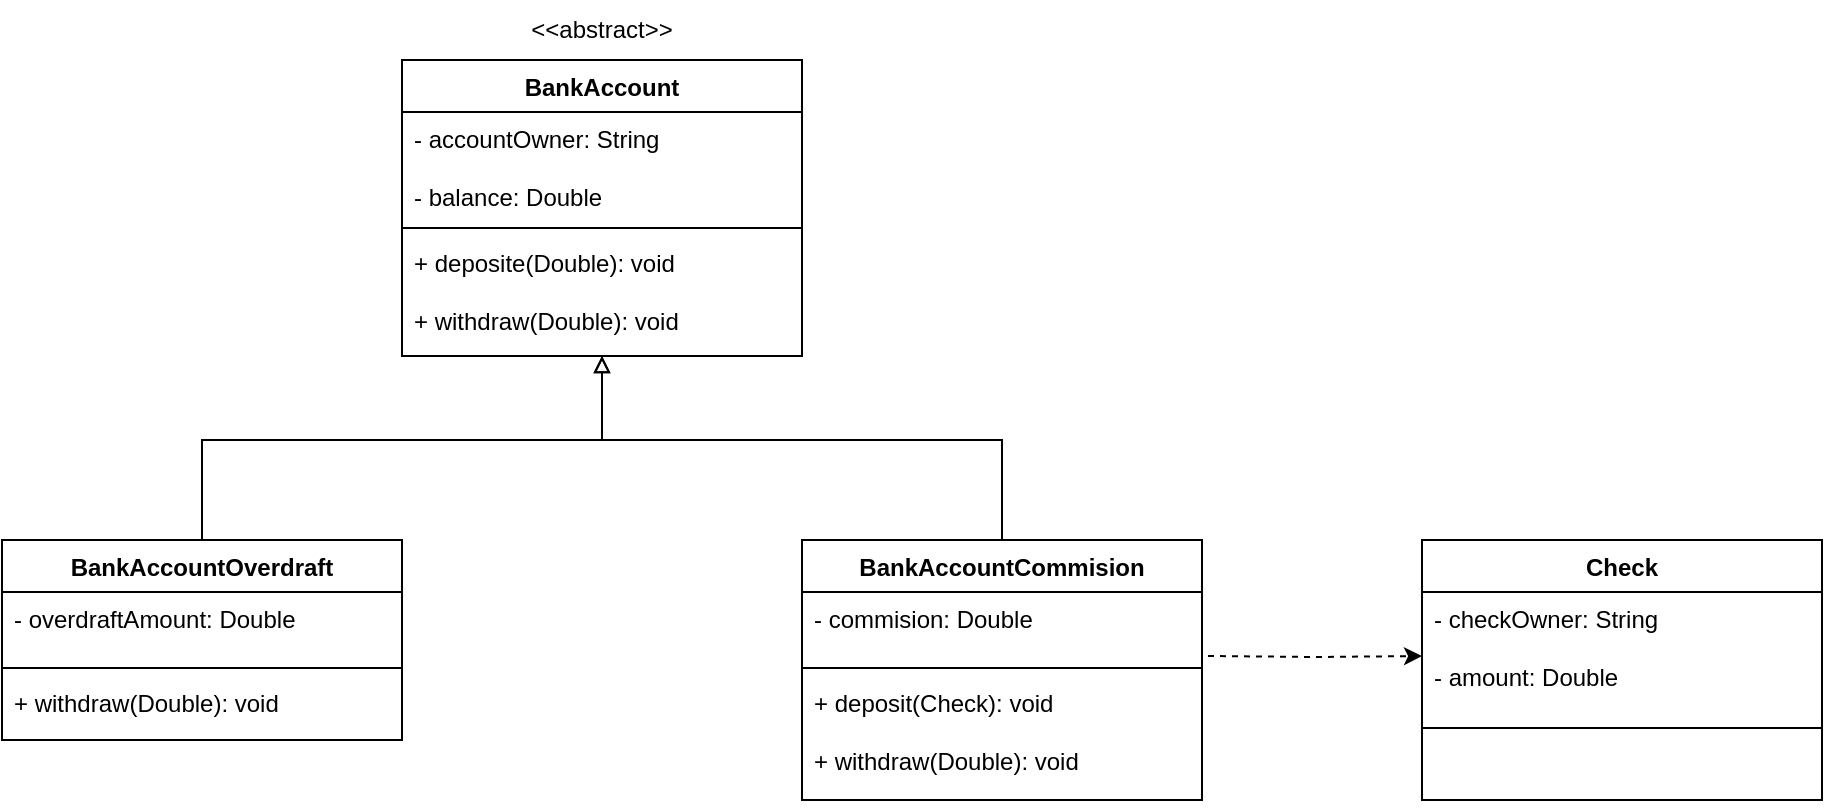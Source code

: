 <mxfile version="24.7.8">
  <diagram name="Página-1" id="i_aoIqpGy7T48csfo6Qb">
    <mxGraphModel dx="1877" dy="522" grid="1" gridSize="10" guides="1" tooltips="1" connect="1" arrows="1" fold="1" page="1" pageScale="1" pageWidth="827" pageHeight="1169" math="0" shadow="0">
      <root>
        <mxCell id="0" />
        <mxCell id="1" parent="0" />
        <mxCell id="DIeX9F-dwLi7lsC7NOMQ-10" value="" style="group" vertex="1" connectable="0" parent="1">
          <mxGeometry x="90" y="40" width="200" height="178" as="geometry" />
        </mxCell>
        <mxCell id="DIeX9F-dwLi7lsC7NOMQ-5" value="&lt;div&gt;&lt;span style=&quot;background-color: initial;&quot;&gt;BankAccount&lt;/span&gt;&lt;br&gt;&lt;/div&gt;" style="swimlane;fontStyle=1;align=center;verticalAlign=top;childLayout=stackLayout;horizontal=1;startSize=26;horizontalStack=0;resizeParent=1;resizeParentMax=0;resizeLast=0;collapsible=1;marginBottom=0;whiteSpace=wrap;html=1;" vertex="1" parent="DIeX9F-dwLi7lsC7NOMQ-10">
          <mxGeometry y="30" width="200" height="148" as="geometry" />
        </mxCell>
        <mxCell id="DIeX9F-dwLi7lsC7NOMQ-6" value="&lt;div&gt;- accountOwner: String&lt;/div&gt;&lt;div&gt;&lt;br&gt;&lt;/div&gt;- balance: Double" style="text;strokeColor=none;fillColor=none;align=left;verticalAlign=top;spacingLeft=4;spacingRight=4;overflow=hidden;rotatable=0;points=[[0,0.5],[1,0.5]];portConstraint=eastwest;whiteSpace=wrap;html=1;" vertex="1" parent="DIeX9F-dwLi7lsC7NOMQ-5">
          <mxGeometry y="26" width="200" height="54" as="geometry" />
        </mxCell>
        <mxCell id="DIeX9F-dwLi7lsC7NOMQ-7" value="" style="line;strokeWidth=1;fillColor=none;align=left;verticalAlign=middle;spacingTop=-1;spacingLeft=3;spacingRight=3;rotatable=0;labelPosition=right;points=[];portConstraint=eastwest;strokeColor=inherit;" vertex="1" parent="DIeX9F-dwLi7lsC7NOMQ-5">
          <mxGeometry y="80" width="200" height="8" as="geometry" />
        </mxCell>
        <mxCell id="DIeX9F-dwLi7lsC7NOMQ-8" value="+ deposite(Double): void&lt;div&gt;&lt;br&gt;&lt;div&gt;+ withdraw(Double): void&lt;br&gt;&lt;/div&gt;&lt;/div&gt;" style="text;strokeColor=none;fillColor=none;align=left;verticalAlign=top;spacingLeft=4;spacingRight=4;overflow=hidden;rotatable=0;points=[[0,0.5],[1,0.5]];portConstraint=eastwest;whiteSpace=wrap;html=1;" vertex="1" parent="DIeX9F-dwLi7lsC7NOMQ-5">
          <mxGeometry y="88" width="200" height="60" as="geometry" />
        </mxCell>
        <mxCell id="DIeX9F-dwLi7lsC7NOMQ-9" value="&amp;lt;&amp;lt;abstract&amp;gt;&amp;gt;" style="text;html=1;align=center;verticalAlign=middle;whiteSpace=wrap;rounded=0;" vertex="1" parent="DIeX9F-dwLi7lsC7NOMQ-10">
          <mxGeometry width="200" height="30" as="geometry" />
        </mxCell>
        <mxCell id="DIeX9F-dwLi7lsC7NOMQ-11" value="&lt;div&gt;&lt;span style=&quot;background-color: initial;&quot;&gt;BankAccountOverdraft&lt;/span&gt;&lt;br&gt;&lt;/div&gt;" style="swimlane;fontStyle=1;align=center;verticalAlign=top;childLayout=stackLayout;horizontal=1;startSize=26;horizontalStack=0;resizeParent=1;resizeParentMax=0;resizeLast=0;collapsible=1;marginBottom=0;whiteSpace=wrap;html=1;" vertex="1" parent="1">
          <mxGeometry x="-110" y="310" width="200" height="100" as="geometry" />
        </mxCell>
        <mxCell id="DIeX9F-dwLi7lsC7NOMQ-12" value="&lt;div&gt;- overdraftAmount: Double&lt;/div&gt;" style="text;strokeColor=none;fillColor=none;align=left;verticalAlign=top;spacingLeft=4;spacingRight=4;overflow=hidden;rotatable=0;points=[[0,0.5],[1,0.5]];portConstraint=eastwest;whiteSpace=wrap;html=1;" vertex="1" parent="DIeX9F-dwLi7lsC7NOMQ-11">
          <mxGeometry y="26" width="200" height="34" as="geometry" />
        </mxCell>
        <mxCell id="DIeX9F-dwLi7lsC7NOMQ-13" value="" style="line;strokeWidth=1;fillColor=none;align=left;verticalAlign=middle;spacingTop=-1;spacingLeft=3;spacingRight=3;rotatable=0;labelPosition=right;points=[];portConstraint=eastwest;strokeColor=inherit;" vertex="1" parent="DIeX9F-dwLi7lsC7NOMQ-11">
          <mxGeometry y="60" width="200" height="8" as="geometry" />
        </mxCell>
        <mxCell id="DIeX9F-dwLi7lsC7NOMQ-14" value="&lt;div&gt;&lt;div&gt;+ withdraw(Double): void&lt;br&gt;&lt;/div&gt;&lt;/div&gt;" style="text;strokeColor=none;fillColor=none;align=left;verticalAlign=top;spacingLeft=4;spacingRight=4;overflow=hidden;rotatable=0;points=[[0,0.5],[1,0.5]];portConstraint=eastwest;whiteSpace=wrap;html=1;" vertex="1" parent="DIeX9F-dwLi7lsC7NOMQ-11">
          <mxGeometry y="68" width="200" height="32" as="geometry" />
        </mxCell>
        <mxCell id="DIeX9F-dwLi7lsC7NOMQ-26" style="edgeStyle=orthogonalEdgeStyle;rounded=0;orthogonalLoop=1;jettySize=auto;html=1;endArrow=block;endFill=0;exitX=0.5;exitY=0;exitDx=0;exitDy=0;" edge="1" parent="1" source="DIeX9F-dwLi7lsC7NOMQ-15" target="DIeX9F-dwLi7lsC7NOMQ-8">
          <mxGeometry relative="1" as="geometry">
            <mxPoint x="360" y="180" as="targetPoint" />
            <Array as="points">
              <mxPoint x="390" y="260" />
              <mxPoint x="190" y="260" />
            </Array>
          </mxGeometry>
        </mxCell>
        <mxCell id="DIeX9F-dwLi7lsC7NOMQ-15" value="&lt;div&gt;&lt;span style=&quot;background-color: initial;&quot;&gt;BankAccountCommision&lt;/span&gt;&lt;br&gt;&lt;/div&gt;" style="swimlane;fontStyle=1;align=center;verticalAlign=top;childLayout=stackLayout;horizontal=1;startSize=26;horizontalStack=0;resizeParent=1;resizeParentMax=0;resizeLast=0;collapsible=1;marginBottom=0;whiteSpace=wrap;html=1;" vertex="1" parent="1">
          <mxGeometry x="290" y="310" width="200" height="130" as="geometry" />
        </mxCell>
        <mxCell id="DIeX9F-dwLi7lsC7NOMQ-16" value="&lt;div&gt;- commision: Double&lt;/div&gt;" style="text;strokeColor=none;fillColor=none;align=left;verticalAlign=top;spacingLeft=4;spacingRight=4;overflow=hidden;rotatable=0;points=[[0,0.5],[1,0.5]];portConstraint=eastwest;whiteSpace=wrap;html=1;" vertex="1" parent="DIeX9F-dwLi7lsC7NOMQ-15">
          <mxGeometry y="26" width="200" height="34" as="geometry" />
        </mxCell>
        <mxCell id="DIeX9F-dwLi7lsC7NOMQ-17" value="" style="line;strokeWidth=1;fillColor=none;align=left;verticalAlign=middle;spacingTop=-1;spacingLeft=3;spacingRight=3;rotatable=0;labelPosition=right;points=[];portConstraint=eastwest;strokeColor=inherit;" vertex="1" parent="DIeX9F-dwLi7lsC7NOMQ-15">
          <mxGeometry y="60" width="200" height="8" as="geometry" />
        </mxCell>
        <mxCell id="DIeX9F-dwLi7lsC7NOMQ-18" value="&lt;div&gt;&lt;div&gt;+ deposit(Check): void&lt;br&gt;&lt;/div&gt;&lt;/div&gt;&lt;div&gt;&lt;br&gt;&lt;/div&gt;&lt;div&gt;+ withdraw(Double): void&lt;br&gt;&lt;/div&gt;" style="text;strokeColor=none;fillColor=none;align=left;verticalAlign=top;spacingLeft=4;spacingRight=4;overflow=hidden;rotatable=0;points=[[0,0.5],[1,0.5]];portConstraint=eastwest;whiteSpace=wrap;html=1;" vertex="1" parent="DIeX9F-dwLi7lsC7NOMQ-15">
          <mxGeometry y="68" width="200" height="62" as="geometry" />
        </mxCell>
        <mxCell id="DIeX9F-dwLi7lsC7NOMQ-19" value="&lt;div&gt;&lt;span style=&quot;background-color: initial;&quot;&gt;Check&lt;/span&gt;&lt;br&gt;&lt;/div&gt;" style="swimlane;fontStyle=1;align=center;verticalAlign=top;childLayout=stackLayout;horizontal=1;startSize=26;horizontalStack=0;resizeParent=1;resizeParentMax=0;resizeLast=0;collapsible=1;marginBottom=0;whiteSpace=wrap;html=1;" vertex="1" parent="1">
          <mxGeometry x="600" y="310" width="200" height="130" as="geometry" />
        </mxCell>
        <mxCell id="DIeX9F-dwLi7lsC7NOMQ-20" value="&lt;div&gt;- checkOwner: String&lt;/div&gt;&lt;div&gt;&lt;br&gt;&lt;/div&gt;&lt;div&gt;- amount: Double&lt;/div&gt;" style="text;strokeColor=none;fillColor=none;align=left;verticalAlign=top;spacingLeft=4;spacingRight=4;overflow=hidden;rotatable=0;points=[[0,0.5],[1,0.5]];portConstraint=eastwest;whiteSpace=wrap;html=1;" vertex="1" parent="DIeX9F-dwLi7lsC7NOMQ-19">
          <mxGeometry y="26" width="200" height="64" as="geometry" />
        </mxCell>
        <mxCell id="DIeX9F-dwLi7lsC7NOMQ-21" value="" style="line;strokeWidth=1;fillColor=none;align=left;verticalAlign=middle;spacingTop=-1;spacingLeft=3;spacingRight=3;rotatable=0;labelPosition=right;points=[];portConstraint=eastwest;strokeColor=inherit;" vertex="1" parent="DIeX9F-dwLi7lsC7NOMQ-19">
          <mxGeometry y="90" width="200" height="8" as="geometry" />
        </mxCell>
        <mxCell id="DIeX9F-dwLi7lsC7NOMQ-22" value="&lt;div&gt;&lt;div&gt;&lt;br&gt;&lt;/div&gt;&lt;/div&gt;" style="text;strokeColor=none;fillColor=none;align=left;verticalAlign=top;spacingLeft=4;spacingRight=4;overflow=hidden;rotatable=0;points=[[0,0.5],[1,0.5]];portConstraint=eastwest;whiteSpace=wrap;html=1;" vertex="1" parent="DIeX9F-dwLi7lsC7NOMQ-19">
          <mxGeometry y="98" width="200" height="32" as="geometry" />
        </mxCell>
        <mxCell id="DIeX9F-dwLi7lsC7NOMQ-24" style="edgeStyle=orthogonalEdgeStyle;rounded=0;orthogonalLoop=1;jettySize=auto;html=1;entryX=0;entryY=0.5;entryDx=0;entryDy=0;dashed=1;" edge="1" parent="1" target="DIeX9F-dwLi7lsC7NOMQ-20">
          <mxGeometry relative="1" as="geometry">
            <mxPoint x="493" y="368" as="sourcePoint" />
          </mxGeometry>
        </mxCell>
        <mxCell id="DIeX9F-dwLi7lsC7NOMQ-25" style="edgeStyle=orthogonalEdgeStyle;rounded=0;orthogonalLoop=1;jettySize=auto;html=1;endArrow=block;endFill=0;exitX=0.5;exitY=0;exitDx=0;exitDy=0;" edge="1" parent="1" source="DIeX9F-dwLi7lsC7NOMQ-11" target="DIeX9F-dwLi7lsC7NOMQ-8">
          <mxGeometry relative="1" as="geometry">
            <mxPoint x="160" y="250" as="targetPoint" />
            <Array as="points">
              <mxPoint x="-10" y="260" />
              <mxPoint x="190" y="260" />
            </Array>
          </mxGeometry>
        </mxCell>
      </root>
    </mxGraphModel>
  </diagram>
</mxfile>
